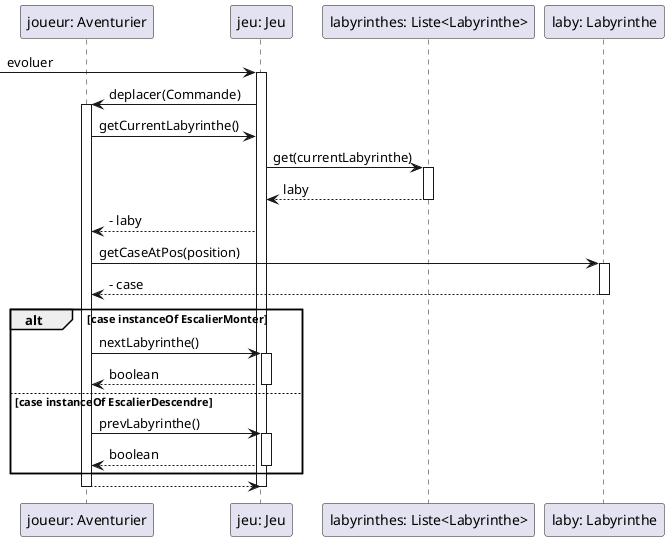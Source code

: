 @startuml
participant "joueur: Aventurier" as joueur
participant "jeu: Jeu" as jeu
participant "labyrinthes: Liste<Labyrinthe>" as tabLaby
participant "laby: Labyrinthe" as laby

[-> jeu: evoluer
activate jeu
    jeu -> joueur: deplacer(Commande)
    activate joueur
        joueur -> jeu: getCurrentLabyrinthe()
        jeu -> tabLaby: get(currentLabyrinthe)
        activate tabLaby
        tabLaby --> jeu: laby
        deactivate tabLaby
        jeu --> joueur: - laby
        joueur -> laby: getCaseAtPos(position)
        activate laby
        laby --> joueur: - case
        deactivate laby
        alt case instanceOf EscalierMonter
            joueur -> jeu: nextLabyrinthe()
            activate jeu
            jeu --> joueur: boolean
            deactivate jeu
        else case instanceOf EscalierDescendre
            joueur -> jeu: prevLabyrinthe()
            activate jeu
            jeu --> joueur: boolean
            deactivate jeu
        end
        joueur --> jeu
    deactivate joueur
deactivate jeu

@enduml